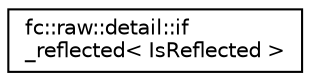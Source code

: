 digraph "Graphical Class Hierarchy"
{
  edge [fontname="Helvetica",fontsize="10",labelfontname="Helvetica",labelfontsize="10"];
  node [fontname="Helvetica",fontsize="10",shape=record];
  rankdir="LR";
  Node0 [label="fc::raw::detail::if\l_reflected\< IsReflected \>",height=0.2,width=0.4,color="black", fillcolor="white", style="filled",URL="$structfc_1_1raw_1_1detail_1_1if__reflected.html"];
}
